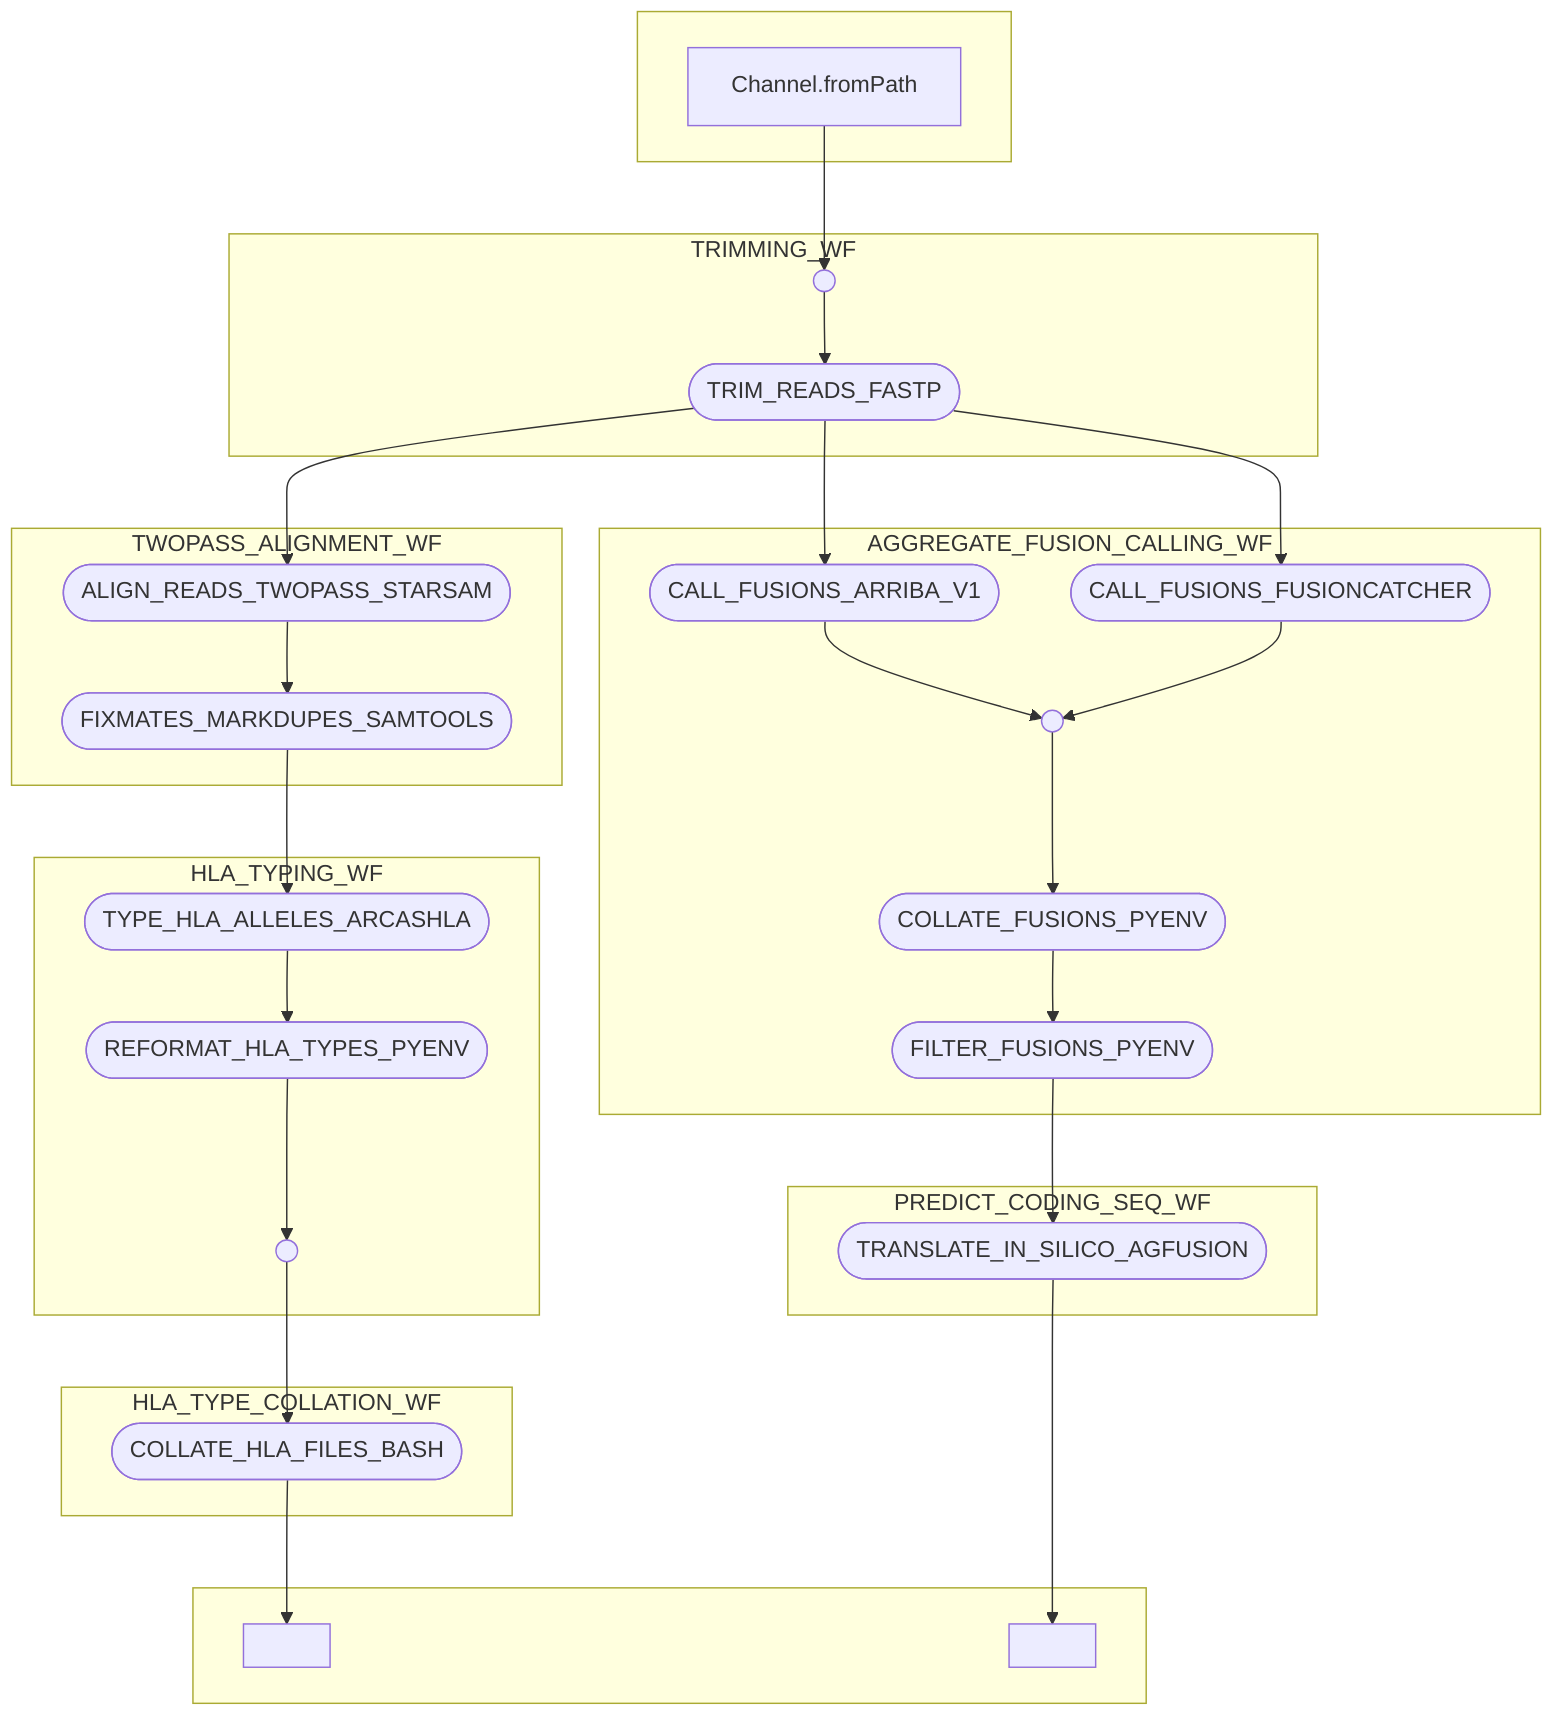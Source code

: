 flowchart TB
    subgraph " "
    v0["Channel.fromPath"]
    end
    subgraph TRIMMING_WF
    v4([TRIM_READS_FASTP])
    v1(( ))
    end
    subgraph TWOPASS_ALIGNMENT_WF
    v5([ALIGN_READS_TWOPASS_STARSAM])
    v6([FIXMATES_MARKDUPES_SAMTOOLS])
    end
    subgraph HLA_TYPING_WF
    v7([TYPE_HLA_ALLELES_ARCASHLA])
    v8([REFORMAT_HLA_TYPES_PYENV])
    v9(( ))
    end
    subgraph HLA_TYPE_COLLATION_WF
    v10([COLLATE_HLA_FILES_BASH])
    end
    subgraph " "
    v11[" "]
    v18[" "]
    end
    subgraph AGGREGATE_FUSION_CALLING_WF
    v12([CALL_FUSIONS_ARRIBA_V1])
    v13([CALL_FUSIONS_FUSIONCATCHER])
    v15([COLLATE_FUSIONS_PYENV])
    v16([FILTER_FUSIONS_PYENV])
    v14(( ))
    end
    subgraph PREDICT_CODING_SEQ_WF
    v17([TRANSLATE_IN_SILICO_AGFUSION])
    end
    v0 --> v1
    v1 --> v4
    v4 --> v5
    v4 --> v12
    v4 --> v13
    v5 --> v6
    v6 --> v7
    v7 --> v8
    v8 --> v9
    v9 --> v10
    v10 --> v11
    v12 --> v14
    v13 --> v14
    v14 --> v15
    v15 --> v16
    v16 --> v17
    v17 --> v18